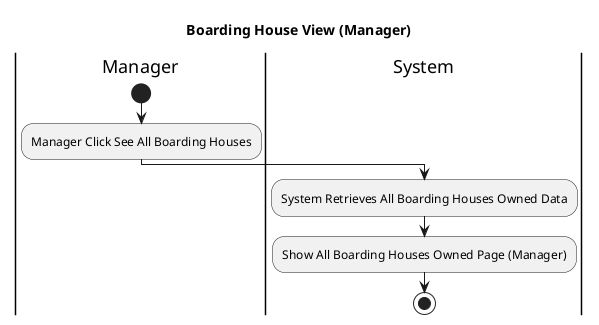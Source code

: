 @startuml
title Boarding House View (Manager)
|Manager|
start 
    :Manager Click See All Boarding Houses;

|System|
    :System Retrieves All Boarding Houses Owned Data;
    :Show All Boarding Houses Owned Page (Manager);
    stop

@enduml